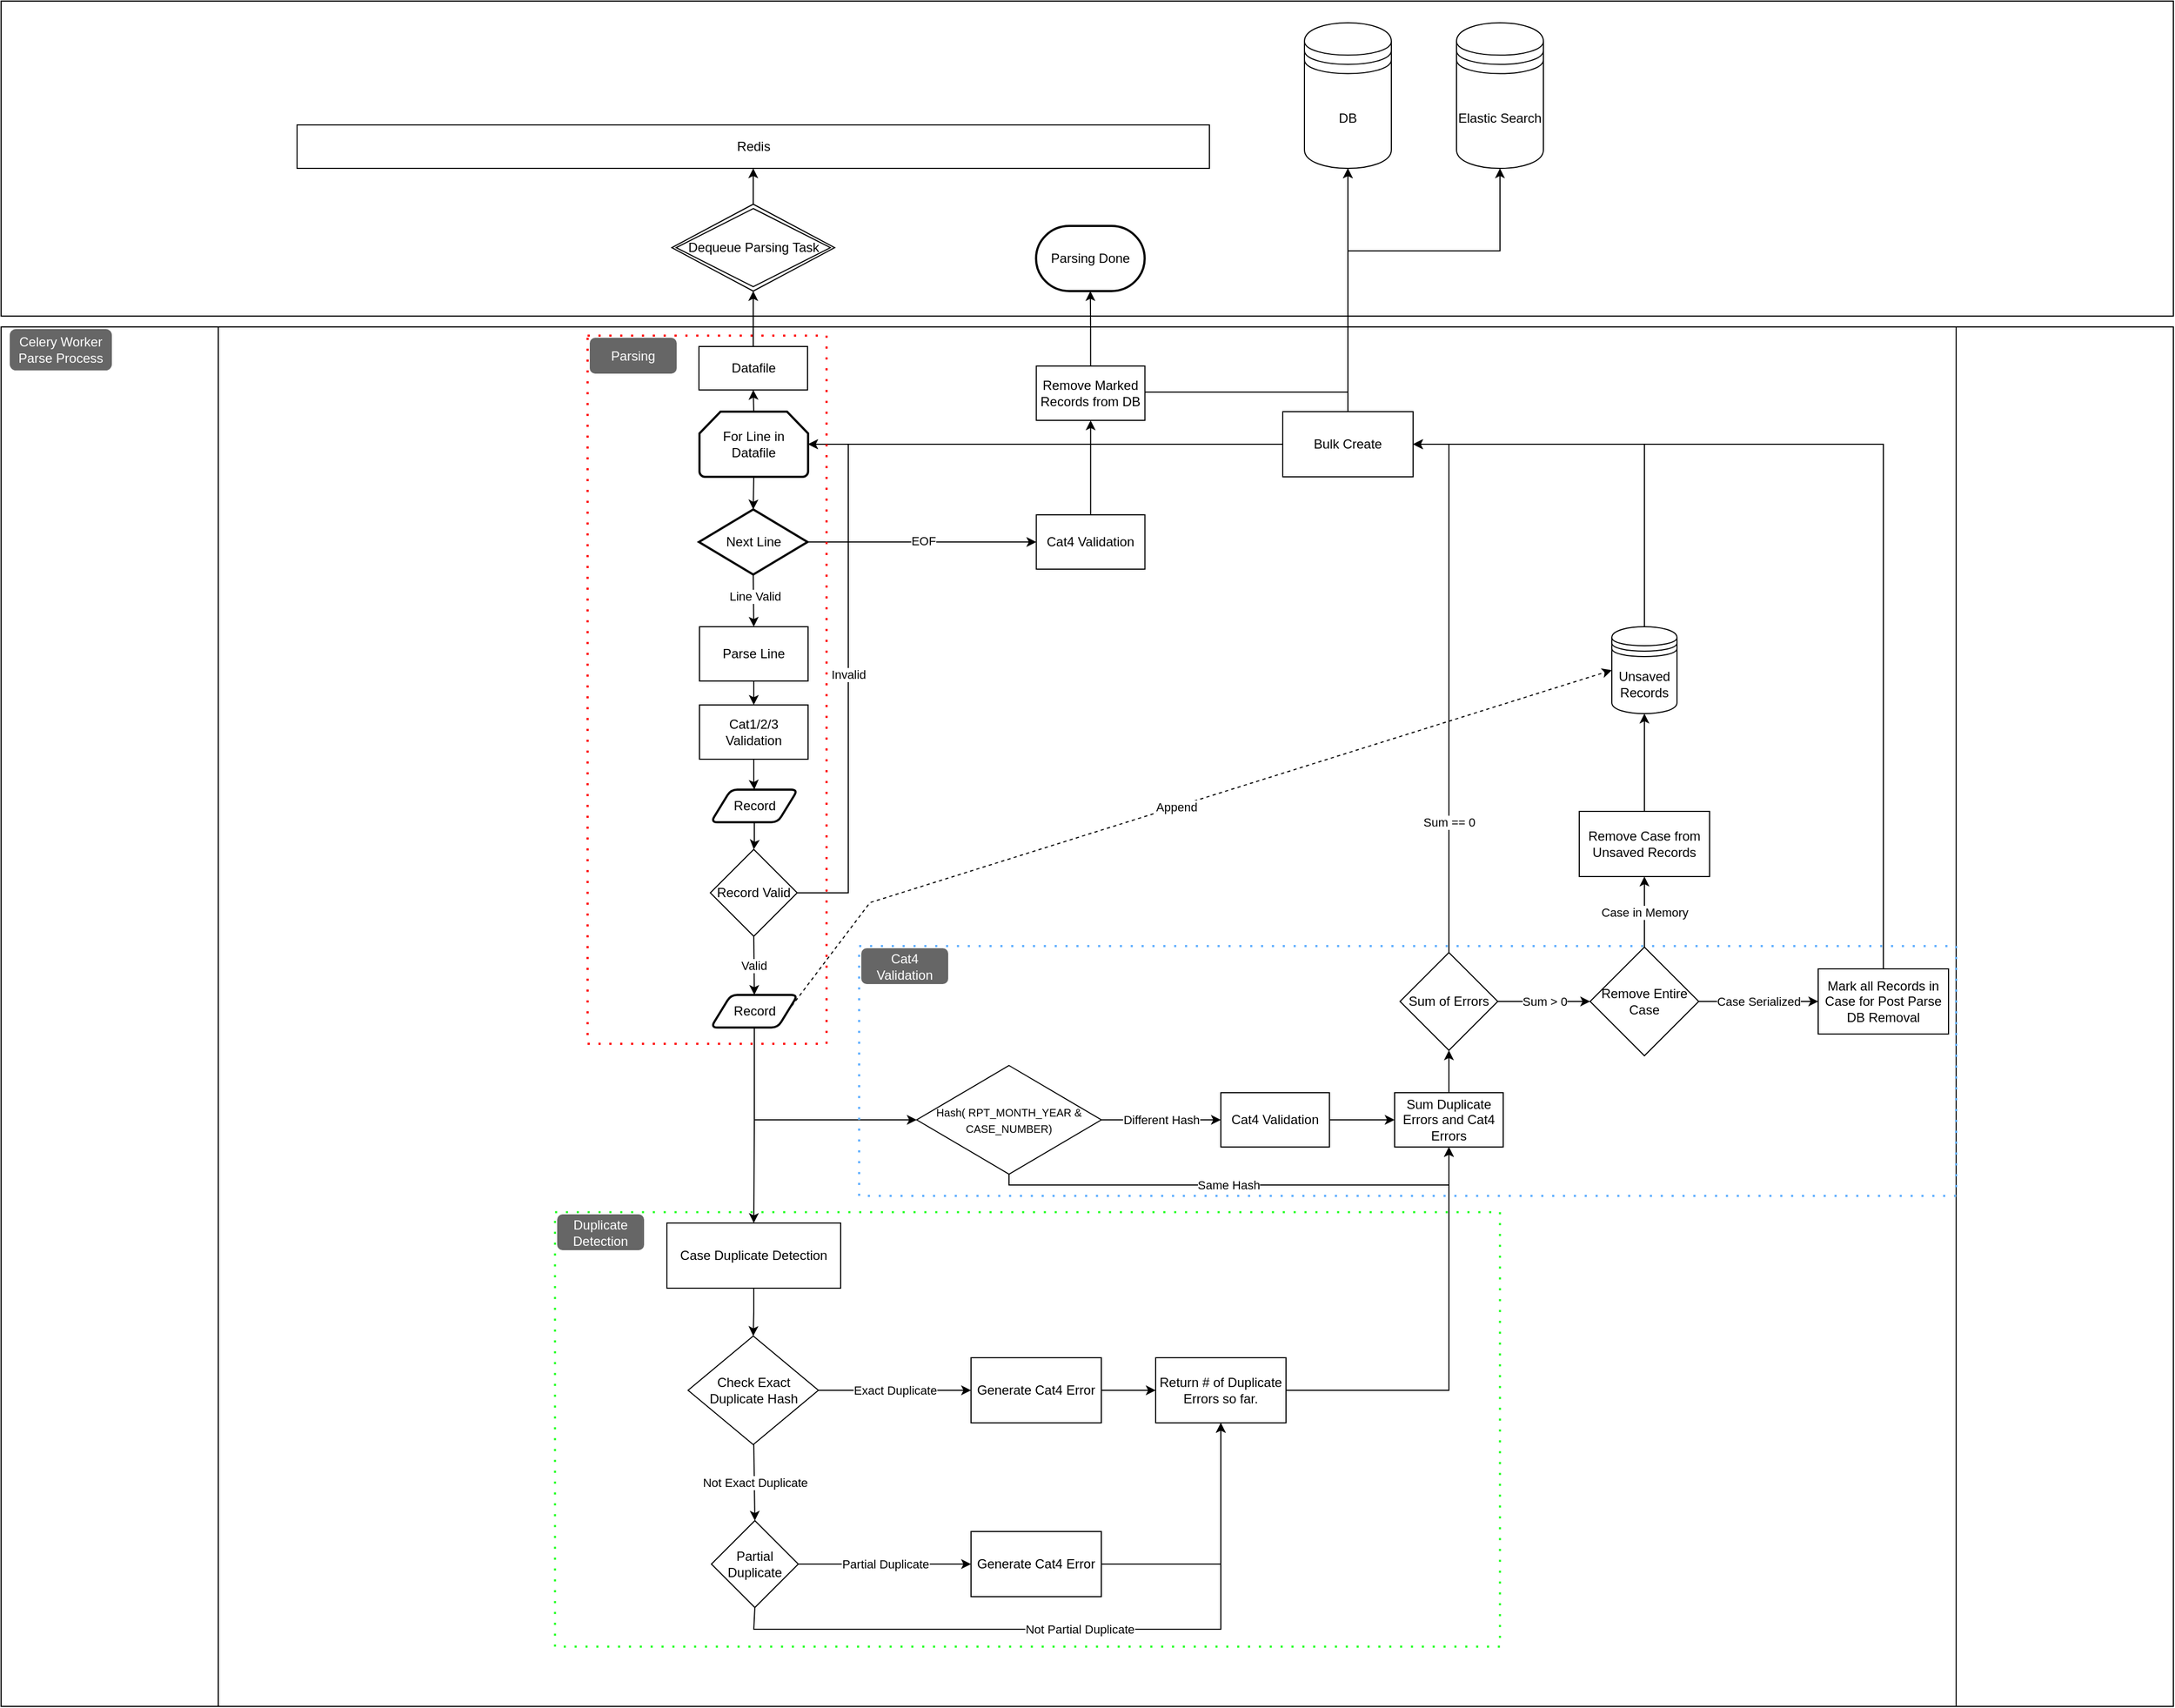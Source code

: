 <mxfile version="24.4.13" type="device">
  <diagram id="-KJ_ciVwihui17AxfiAG" name="Parsing Task">
    <mxGraphModel dx="2927" dy="2227" grid="1" gridSize="10" guides="1" tooltips="1" connect="1" arrows="1" fold="1" page="1" pageScale="1" pageWidth="850" pageHeight="1100" math="0" shadow="0">
      <root>
        <mxCell id="0" />
        <mxCell id="1" parent="0" />
        <mxCell id="3ZRQDreHkr-iCT3K_BOf-1" value="" style="rounded=0;whiteSpace=wrap;html=1;movable=0;resizable=0;rotatable=0;deletable=0;editable=0;locked=1;connectable=0;" vertex="1" parent="1">
          <mxGeometry y="-80" width="2000" height="290" as="geometry" />
        </mxCell>
        <mxCell id="ewmupL3WiR1WLfgVuEYn-21" value="" style="shape=process;whiteSpace=wrap;html=1;backgroundOutline=1;movable=0;resizable=0;rotatable=0;deletable=0;editable=0;locked=1;connectable=0;" parent="1" vertex="1">
          <mxGeometry y="220" width="2000" height="1270" as="geometry" />
        </mxCell>
        <mxCell id="ewmupL3WiR1WLfgVuEYn-1" value="Redis" style="whiteSpace=wrap;html=1;align=center;movable=0;resizable=0;rotatable=0;deletable=0;editable=0;locked=1;connectable=0;" parent="1" vertex="1">
          <mxGeometry x="272.5" y="34" width="840" height="40" as="geometry" />
        </mxCell>
        <mxCell id="ewmupL3WiR1WLfgVuEYn-3" value="" style="edgeStyle=orthogonalEdgeStyle;rounded=0;orthogonalLoop=1;jettySize=auto;html=1;movable=0;resizable=0;rotatable=0;deletable=0;editable=0;locked=1;connectable=0;" parent="1" source="ewmupL3WiR1WLfgVuEYn-2" target="ewmupL3WiR1WLfgVuEYn-1" edge="1">
          <mxGeometry relative="1" as="geometry" />
        </mxCell>
        <mxCell id="ewmupL3WiR1WLfgVuEYn-2" value="Dequeue Parsing Task" style="shape=rhombus;double=1;perimeter=rhombusPerimeter;whiteSpace=wrap;html=1;align=center;movable=0;resizable=0;rotatable=0;deletable=0;editable=0;locked=1;connectable=0;" parent="1" vertex="1">
          <mxGeometry x="617.5" y="107" width="150" height="80" as="geometry" />
        </mxCell>
        <mxCell id="ewmupL3WiR1WLfgVuEYn-5" value="" style="edgeStyle=orthogonalEdgeStyle;rounded=0;orthogonalLoop=1;jettySize=auto;html=1;entryX=0.5;entryY=1;entryDx=0;entryDy=0;exitX=0.5;exitY=0;exitDx=0;exitDy=0;movable=0;resizable=0;rotatable=0;deletable=0;editable=0;locked=1;connectable=0;" parent="1" source="ewmupL3WiR1WLfgVuEYn-7" target="ewmupL3WiR1WLfgVuEYn-2" edge="1">
          <mxGeometry relative="1" as="geometry">
            <mxPoint x="689" y="220" as="sourcePoint" />
            <mxPoint x="689" y="183" as="targetPoint" />
          </mxGeometry>
        </mxCell>
        <mxCell id="ewmupL3WiR1WLfgVuEYn-7" value="Datafile" style="whiteSpace=wrap;html=1;align=center;movable=0;resizable=0;rotatable=0;deletable=0;editable=0;locked=1;connectable=0;" parent="1" vertex="1">
          <mxGeometry x="642.5" y="238" width="100" height="40" as="geometry" />
        </mxCell>
        <mxCell id="ewmupL3WiR1WLfgVuEYn-28" style="edgeStyle=orthogonalEdgeStyle;rounded=0;orthogonalLoop=1;jettySize=auto;html=1;exitX=0.5;exitY=0;exitDx=0;exitDy=0;exitPerimeter=0;entryX=0.5;entryY=1;entryDx=0;entryDy=0;movable=0;resizable=0;rotatable=0;deletable=0;editable=0;locked=1;connectable=0;" parent="1" source="ewmupL3WiR1WLfgVuEYn-27" target="ewmupL3WiR1WLfgVuEYn-7" edge="1">
          <mxGeometry relative="1" as="geometry" />
        </mxCell>
        <mxCell id="ewmupL3WiR1WLfgVuEYn-27" value="For Line in Datafile" style="strokeWidth=2;html=1;shape=mxgraph.flowchart.loop_limit;whiteSpace=wrap;movable=0;resizable=0;rotatable=0;deletable=0;editable=0;locked=1;connectable=0;" parent="1" vertex="1">
          <mxGeometry x="643" y="298" width="100" height="60" as="geometry" />
        </mxCell>
        <mxCell id="ewmupL3WiR1WLfgVuEYn-29" value="Next Line" style="strokeWidth=2;html=1;shape=mxgraph.flowchart.decision;whiteSpace=wrap;movable=0;resizable=0;rotatable=0;deletable=0;editable=0;locked=1;connectable=0;" parent="1" vertex="1">
          <mxGeometry x="642.5" y="388" width="100" height="60" as="geometry" />
        </mxCell>
        <mxCell id="ewmupL3WiR1WLfgVuEYn-59" style="edgeStyle=orthogonalEdgeStyle;rounded=0;orthogonalLoop=1;jettySize=auto;html=1;exitX=0.5;exitY=1;exitDx=0;exitDy=0;entryX=0.5;entryY=0;entryDx=0;entryDy=0;movable=0;resizable=0;rotatable=0;deletable=0;editable=0;locked=1;connectable=0;" parent="1" source="ewmupL3WiR1WLfgVuEYn-36" target="ewmupL3WiR1WLfgVuEYn-56" edge="1">
          <mxGeometry relative="1" as="geometry">
            <mxPoint x="694" y="700" as="targetPoint" />
            <Array as="points">
              <mxPoint x="694" y="696" />
            </Array>
          </mxGeometry>
        </mxCell>
        <mxCell id="ewmupL3WiR1WLfgVuEYn-36" value="Record" style="shape=parallelogram;html=1;strokeWidth=2;perimeter=parallelogramPerimeter;whiteSpace=wrap;rounded=1;arcSize=12;size=0.23;movable=0;resizable=0;rotatable=0;deletable=0;editable=0;locked=1;connectable=0;" parent="1" vertex="1">
          <mxGeometry x="653.5" y="646" width="80" height="30" as="geometry" />
        </mxCell>
        <mxCell id="ewmupL3WiR1WLfgVuEYn-55" style="edgeStyle=orthogonalEdgeStyle;rounded=0;orthogonalLoop=1;jettySize=auto;html=1;exitX=0.5;exitY=1;exitDx=0;exitDy=0;movable=0;resizable=0;rotatable=0;deletable=0;editable=0;locked=1;connectable=0;" parent="1" source="ewmupL3WiR1WLfgVuEYn-53" target="ewmupL3WiR1WLfgVuEYn-36" edge="1">
          <mxGeometry relative="1" as="geometry" />
        </mxCell>
        <mxCell id="ewmupL3WiR1WLfgVuEYn-53" value="Cat1/2/3 Validation" style="html=1;dashed=0;whiteSpace=wrap;movable=0;resizable=0;rotatable=0;deletable=0;editable=0;locked=1;connectable=0;" parent="1" vertex="1">
          <mxGeometry x="643" y="568" width="100" height="50" as="geometry" />
        </mxCell>
        <mxCell id="ewmupL3WiR1WLfgVuEYn-56" value="Record Valid" style="rhombus;whiteSpace=wrap;html=1;movable=0;resizable=0;rotatable=0;deletable=0;editable=0;locked=1;connectable=0;" parent="1" vertex="1">
          <mxGeometry x="653" y="701" width="80" height="80" as="geometry" />
        </mxCell>
        <mxCell id="ewmupL3WiR1WLfgVuEYn-57" value="" style="endArrow=classic;html=1;rounded=0;exitX=1;exitY=0.5;exitDx=0;exitDy=0;entryX=1;entryY=0.5;entryDx=0;entryDy=0;entryPerimeter=0;edgeStyle=orthogonalEdgeStyle;movable=0;resizable=0;rotatable=0;deletable=0;editable=0;locked=1;connectable=0;" parent="1" source="ewmupL3WiR1WLfgVuEYn-56" target="ewmupL3WiR1WLfgVuEYn-27" edge="1">
          <mxGeometry relative="1" as="geometry">
            <mxPoint x="733" y="838" as="sourcePoint" />
            <mxPoint x="743" y="328" as="targetPoint" />
            <Array as="points">
              <mxPoint x="780" y="741" />
              <mxPoint x="780" y="328" />
            </Array>
          </mxGeometry>
        </mxCell>
        <mxCell id="ewmupL3WiR1WLfgVuEYn-58" value="Invalid" style="edgeLabel;resizable=0;html=1;;align=center;verticalAlign=middle;movable=0;rotatable=0;deletable=0;editable=0;locked=1;connectable=0;" parent="ewmupL3WiR1WLfgVuEYn-57" connectable="0" vertex="1">
          <mxGeometry relative="1" as="geometry" />
        </mxCell>
        <mxCell id="ewmupL3WiR1WLfgVuEYn-60" value="" style="endArrow=classic;html=1;rounded=0;entryX=0.5;entryY=0;entryDx=0;entryDy=0;movable=0;resizable=0;rotatable=0;deletable=0;editable=0;locked=1;connectable=0;" parent="1" target="ewmupL3WiR1WLfgVuEYn-64" edge="1">
          <mxGeometry relative="1" as="geometry">
            <mxPoint x="693" y="781" as="sourcePoint" />
            <mxPoint x="693" y="861" as="targetPoint" />
          </mxGeometry>
        </mxCell>
        <mxCell id="ewmupL3WiR1WLfgVuEYn-61" value="Valid" style="edgeLabel;resizable=0;html=1;;align=center;verticalAlign=middle;movable=0;rotatable=0;deletable=0;editable=0;locked=1;connectable=0;" parent="ewmupL3WiR1WLfgVuEYn-60" connectable="0" vertex="1">
          <mxGeometry relative="1" as="geometry" />
        </mxCell>
        <mxCell id="ewmupL3WiR1WLfgVuEYn-67" style="edgeStyle=orthogonalEdgeStyle;rounded=0;orthogonalLoop=1;jettySize=auto;html=1;exitX=0.5;exitY=1;exitDx=0;exitDy=0;entryX=0.5;entryY=0;entryDx=0;entryDy=0;movable=0;resizable=0;rotatable=0;deletable=0;editable=0;locked=1;connectable=0;" parent="1" source="ewmupL3WiR1WLfgVuEYn-64" target="ewmupL3WiR1WLfgVuEYn-92" edge="1">
          <mxGeometry relative="1" as="geometry">
            <mxPoint x="693.5" y="1016" as="targetPoint" />
          </mxGeometry>
        </mxCell>
        <mxCell id="3AymED0waVuNk4T0IiQ0-11" style="edgeStyle=orthogonalEdgeStyle;rounded=0;orthogonalLoop=1;jettySize=auto;html=1;exitX=0.5;exitY=1;exitDx=0;exitDy=0;entryX=0;entryY=0.5;entryDx=0;entryDy=0;movable=0;resizable=0;rotatable=0;deletable=0;editable=0;locked=1;connectable=0;" parent="1" source="ewmupL3WiR1WLfgVuEYn-64" target="ewmupL3WiR1WLfgVuEYn-74" edge="1">
          <mxGeometry relative="1" as="geometry" />
        </mxCell>
        <mxCell id="ewmupL3WiR1WLfgVuEYn-64" value="Record" style="shape=parallelogram;html=1;strokeWidth=2;perimeter=parallelogramPerimeter;whiteSpace=wrap;rounded=1;arcSize=12;size=0.23;movable=0;resizable=0;rotatable=0;deletable=0;editable=0;locked=1;connectable=0;" parent="1" vertex="1">
          <mxGeometry x="653.5" y="835" width="80" height="30" as="geometry" />
        </mxCell>
        <mxCell id="ewmupL3WiR1WLfgVuEYn-74" value="&lt;font style=&quot;font-size: 10px;&quot;&gt;Hash( RPT_MONTH_YEAR &amp;amp; CASE_NUMBER)&lt;/font&gt;" style="rhombus;whiteSpace=wrap;html=1;movable=0;resizable=0;rotatable=0;deletable=0;editable=0;locked=1;connectable=0;" parent="1" vertex="1">
          <mxGeometry x="843" y="900" width="170" height="100" as="geometry" />
        </mxCell>
        <mxCell id="ewmupL3WiR1WLfgVuEYn-78" value="" style="endArrow=classic;html=1;rounded=0;exitX=0.5;exitY=1;exitDx=0;exitDy=0;entryX=0.5;entryY=1;entryDx=0;entryDy=0;edgeStyle=orthogonalEdgeStyle;movable=0;resizable=0;rotatable=0;deletable=0;editable=0;locked=1;connectable=0;" parent="1" source="ewmupL3WiR1WLfgVuEYn-74" target="ewmupL3WiR1WLfgVuEYn-115" edge="1">
          <mxGeometry relative="1" as="geometry">
            <mxPoint x="903" y="823" as="sourcePoint" />
            <mxPoint x="913" y="508" as="targetPoint" />
          </mxGeometry>
        </mxCell>
        <mxCell id="ewmupL3WiR1WLfgVuEYn-79" value="Same Hash" style="edgeLabel;resizable=0;html=1;;align=center;verticalAlign=middle;movable=0;rotatable=0;deletable=0;editable=0;locked=1;connectable=0;" parent="ewmupL3WiR1WLfgVuEYn-78" connectable="0" vertex="1">
          <mxGeometry relative="1" as="geometry">
            <mxPoint x="-13" as="offset" />
          </mxGeometry>
        </mxCell>
        <mxCell id="ewmupL3WiR1WLfgVuEYn-86" value="" style="endArrow=classic;html=1;rounded=0;entryX=0;entryY=0.5;entryDx=0;entryDy=0;exitX=1;exitY=0.5;exitDx=0;exitDy=0;movable=0;resizable=0;rotatable=0;deletable=0;editable=0;locked=1;connectable=0;" parent="1" source="ewmupL3WiR1WLfgVuEYn-74" target="ewmupL3WiR1WLfgVuEYn-90" edge="1">
          <mxGeometry relative="1" as="geometry">
            <mxPoint x="1023" y="962" as="sourcePoint" />
            <mxPoint x="1024" y="1016" as="targetPoint" />
          </mxGeometry>
        </mxCell>
        <mxCell id="ewmupL3WiR1WLfgVuEYn-87" value="Different Hash" style="edgeLabel;resizable=0;html=1;;align=center;verticalAlign=middle;movable=0;rotatable=0;deletable=0;editable=0;locked=1;connectable=0;" parent="ewmupL3WiR1WLfgVuEYn-86" connectable="0" vertex="1">
          <mxGeometry relative="1" as="geometry" />
        </mxCell>
        <mxCell id="ewmupL3WiR1WLfgVuEYn-116" style="edgeStyle=orthogonalEdgeStyle;rounded=0;orthogonalLoop=1;jettySize=auto;html=1;exitX=1;exitY=0.5;exitDx=0;exitDy=0;movable=0;resizable=0;rotatable=0;deletable=0;editable=0;locked=1;connectable=0;" parent="1" source="ewmupL3WiR1WLfgVuEYn-90" target="ewmupL3WiR1WLfgVuEYn-115" edge="1">
          <mxGeometry relative="1" as="geometry" />
        </mxCell>
        <mxCell id="ewmupL3WiR1WLfgVuEYn-90" value="Cat4 Validation" style="html=1;dashed=0;whiteSpace=wrap;movable=0;resizable=0;rotatable=0;deletable=0;editable=0;locked=1;connectable=0;" parent="1" vertex="1">
          <mxGeometry x="1123" y="925" width="100" height="50" as="geometry" />
        </mxCell>
        <mxCell id="ewmupL3WiR1WLfgVuEYn-95" style="edgeStyle=orthogonalEdgeStyle;rounded=0;orthogonalLoop=1;jettySize=auto;html=1;exitX=0.5;exitY=1;exitDx=0;exitDy=0;entryX=0.5;entryY=0;entryDx=0;entryDy=0;movable=0;resizable=0;rotatable=0;deletable=0;editable=0;locked=1;connectable=0;" parent="1" source="ewmupL3WiR1WLfgVuEYn-92" target="ewmupL3WiR1WLfgVuEYn-101" edge="1">
          <mxGeometry relative="1" as="geometry">
            <mxPoint x="692.5" y="1145" as="targetPoint" />
          </mxGeometry>
        </mxCell>
        <mxCell id="ewmupL3WiR1WLfgVuEYn-92" value="Case Duplicate Detection" style="rounded=0;whiteSpace=wrap;html=1;movable=0;resizable=0;rotatable=0;deletable=0;editable=0;locked=1;connectable=0;" parent="1" vertex="1">
          <mxGeometry x="613" y="1045" width="160" height="60" as="geometry" />
        </mxCell>
        <mxCell id="ewmupL3WiR1WLfgVuEYn-101" value="Check Exact Duplicate Hash" style="shape=rhombus;html=1;dashed=0;whiteSpace=wrap;perimeter=rhombusPerimeter;movable=0;resizable=0;rotatable=0;deletable=0;editable=0;locked=1;connectable=0;" parent="1" vertex="1">
          <mxGeometry x="632.5" y="1149" width="120" height="100" as="geometry" />
        </mxCell>
        <mxCell id="ewmupL3WiR1WLfgVuEYn-105" value="" style="endArrow=classic;html=1;rounded=0;entryX=0.5;entryY=0;entryDx=0;entryDy=0;movable=0;resizable=0;rotatable=0;deletable=0;editable=0;locked=1;connectable=0;" parent="1" target="ewmupL3WiR1WLfgVuEYn-110" edge="1">
          <mxGeometry relative="1" as="geometry">
            <mxPoint x="693" y="1249" as="sourcePoint" />
            <mxPoint x="693" y="1319" as="targetPoint" />
          </mxGeometry>
        </mxCell>
        <mxCell id="ewmupL3WiR1WLfgVuEYn-106" value="Not Exact Duplicate" style="edgeLabel;resizable=0;html=1;;align=center;verticalAlign=middle;movable=0;rotatable=0;deletable=0;editable=0;locked=1;connectable=0;" parent="ewmupL3WiR1WLfgVuEYn-105" connectable="0" vertex="1">
          <mxGeometry relative="1" as="geometry" />
        </mxCell>
        <mxCell id="ewmupL3WiR1WLfgVuEYn-107" value="" style="endArrow=classic;html=1;rounded=0;exitX=1;exitY=0.5;exitDx=0;exitDy=0;entryX=0;entryY=0.5;entryDx=0;entryDy=0;movable=0;resizable=0;rotatable=0;deletable=0;editable=0;locked=1;connectable=0;" parent="1" source="ewmupL3WiR1WLfgVuEYn-101" target="ewmupL3WiR1WLfgVuEYn-109" edge="1">
          <mxGeometry relative="1" as="geometry">
            <mxPoint x="818.25" y="1199" as="sourcePoint" />
            <mxPoint x="893" y="1199" as="targetPoint" />
          </mxGeometry>
        </mxCell>
        <mxCell id="ewmupL3WiR1WLfgVuEYn-108" value="&lt;div&gt;Exact Duplicate&lt;br&gt;&lt;/div&gt;" style="edgeLabel;resizable=0;html=1;;align=center;verticalAlign=middle;movable=0;rotatable=0;deletable=0;editable=0;locked=1;connectable=0;" parent="ewmupL3WiR1WLfgVuEYn-107" connectable="0" vertex="1">
          <mxGeometry relative="1" as="geometry" />
        </mxCell>
        <mxCell id="ewmupL3WiR1WLfgVuEYn-112" style="edgeStyle=orthogonalEdgeStyle;rounded=0;orthogonalLoop=1;jettySize=auto;html=1;exitX=1;exitY=0.5;exitDx=0;exitDy=0;entryX=0;entryY=0.5;entryDx=0;entryDy=0;movable=0;resizable=0;rotatable=0;deletable=0;editable=0;locked=1;connectable=0;" parent="1" source="ewmupL3WiR1WLfgVuEYn-109" target="ewmupL3WiR1WLfgVuEYn-111" edge="1">
          <mxGeometry relative="1" as="geometry" />
        </mxCell>
        <mxCell id="ewmupL3WiR1WLfgVuEYn-109" value="Generate Cat4 Error" style="rounded=0;whiteSpace=wrap;html=1;movable=0;resizable=0;rotatable=0;deletable=0;editable=0;locked=1;connectable=0;" parent="1" vertex="1">
          <mxGeometry x="893" y="1169" width="120" height="60" as="geometry" />
        </mxCell>
        <mxCell id="ewmupL3WiR1WLfgVuEYn-110" value="Partial Duplicate" style="rhombus;whiteSpace=wrap;html=1;movable=0;resizable=0;rotatable=0;deletable=0;editable=0;locked=1;connectable=0;" parent="1" vertex="1">
          <mxGeometry x="654" y="1319" width="80" height="80" as="geometry" />
        </mxCell>
        <mxCell id="ewmupL3WiR1WLfgVuEYn-117" style="edgeStyle=orthogonalEdgeStyle;rounded=0;orthogonalLoop=1;jettySize=auto;html=1;exitX=1;exitY=0.5;exitDx=0;exitDy=0;entryX=0.5;entryY=1;entryDx=0;entryDy=0;movable=0;resizable=0;rotatable=0;deletable=0;editable=0;locked=1;connectable=0;" parent="1" source="ewmupL3WiR1WLfgVuEYn-111" target="ewmupL3WiR1WLfgVuEYn-115" edge="1">
          <mxGeometry relative="1" as="geometry" />
        </mxCell>
        <mxCell id="ewmupL3WiR1WLfgVuEYn-111" value="Return # of Duplicate Errors so far." style="rounded=0;whiteSpace=wrap;html=1;movable=0;resizable=0;rotatable=0;deletable=0;editable=0;locked=1;connectable=0;" parent="1" vertex="1">
          <mxGeometry x="1063" y="1169" width="120" height="60" as="geometry" />
        </mxCell>
        <mxCell id="ewmupL3WiR1WLfgVuEYn-125" style="edgeStyle=orthogonalEdgeStyle;rounded=0;orthogonalLoop=1;jettySize=auto;html=1;exitX=0.5;exitY=0;exitDx=0;exitDy=0;entryX=0.5;entryY=1;entryDx=0;entryDy=0;movable=0;resizable=0;rotatable=0;deletable=0;editable=0;locked=1;connectable=0;" parent="1" source="ewmupL3WiR1WLfgVuEYn-115" target="ewmupL3WiR1WLfgVuEYn-124" edge="1">
          <mxGeometry relative="1" as="geometry" />
        </mxCell>
        <mxCell id="ewmupL3WiR1WLfgVuEYn-115" value="Sum Duplicate Errors and Cat4 Errors" style="html=1;dashed=0;whiteSpace=wrap;movable=0;resizable=0;rotatable=0;deletable=0;editable=0;locked=1;connectable=0;" parent="1" vertex="1">
          <mxGeometry x="1283" y="925" width="100" height="50" as="geometry" />
        </mxCell>
        <mxCell id="ewmupL3WiR1WLfgVuEYn-118" value="" style="endArrow=classic;html=1;rounded=0;exitX=1;exitY=0.5;exitDx=0;exitDy=0;entryX=0;entryY=0.5;entryDx=0;entryDy=0;movable=0;resizable=0;rotatable=0;deletable=0;editable=0;locked=1;connectable=0;" parent="1" source="ewmupL3WiR1WLfgVuEYn-110" target="ewmupL3WiR1WLfgVuEYn-120" edge="1">
          <mxGeometry relative="1" as="geometry">
            <mxPoint x="797.5" y="1359" as="sourcePoint" />
            <mxPoint x="863" y="1359" as="targetPoint" />
          </mxGeometry>
        </mxCell>
        <mxCell id="ewmupL3WiR1WLfgVuEYn-119" value="Partial Duplicate" style="edgeLabel;resizable=0;html=1;;align=center;verticalAlign=middle;movable=0;rotatable=0;deletable=0;editable=0;locked=1;connectable=0;" parent="ewmupL3WiR1WLfgVuEYn-118" connectable="0" vertex="1">
          <mxGeometry relative="1" as="geometry" />
        </mxCell>
        <mxCell id="ewmupL3WiR1WLfgVuEYn-121" style="edgeStyle=orthogonalEdgeStyle;rounded=0;orthogonalLoop=1;jettySize=auto;html=1;exitX=1;exitY=0.5;exitDx=0;exitDy=0;movable=0;resizable=0;rotatable=0;deletable=0;editable=0;locked=1;connectable=0;" parent="1" source="ewmupL3WiR1WLfgVuEYn-120" target="ewmupL3WiR1WLfgVuEYn-111" edge="1">
          <mxGeometry relative="1" as="geometry" />
        </mxCell>
        <mxCell id="ewmupL3WiR1WLfgVuEYn-120" value="Generate Cat4 Error" style="rounded=0;whiteSpace=wrap;html=1;movable=0;resizable=0;rotatable=0;deletable=0;editable=0;locked=1;connectable=0;" parent="1" vertex="1">
          <mxGeometry x="893" y="1329" width="120" height="60" as="geometry" />
        </mxCell>
        <mxCell id="ewmupL3WiR1WLfgVuEYn-122" value="" style="endArrow=classic;html=1;rounded=0;exitX=0.5;exitY=1;exitDx=0;exitDy=0;entryX=0.5;entryY=1;entryDx=0;entryDy=0;movable=0;resizable=0;rotatable=0;deletable=0;editable=0;locked=1;connectable=0;" parent="1" source="ewmupL3WiR1WLfgVuEYn-110" target="ewmupL3WiR1WLfgVuEYn-111" edge="1">
          <mxGeometry relative="1" as="geometry">
            <mxPoint x="703" y="1429" as="sourcePoint" />
            <mxPoint x="1093" y="1279" as="targetPoint" />
            <Array as="points">
              <mxPoint x="693" y="1419" />
              <mxPoint x="1123" y="1419" />
            </Array>
          </mxGeometry>
        </mxCell>
        <mxCell id="ewmupL3WiR1WLfgVuEYn-123" value="Not Partial Duplicate" style="edgeLabel;resizable=0;html=1;;align=center;verticalAlign=middle;movable=0;rotatable=0;deletable=0;editable=0;locked=1;connectable=0;" parent="ewmupL3WiR1WLfgVuEYn-122" connectable="0" vertex="1">
          <mxGeometry relative="1" as="geometry" />
        </mxCell>
        <mxCell id="ewmupL3WiR1WLfgVuEYn-124" value="Sum of Errors" style="rhombus;whiteSpace=wrap;html=1;movable=0;resizable=0;rotatable=0;deletable=0;editable=0;locked=1;connectable=0;" parent="1" vertex="1">
          <mxGeometry x="1288" y="796" width="90" height="90" as="geometry" />
        </mxCell>
        <mxCell id="ewmupL3WiR1WLfgVuEYn-126" value="" style="endArrow=classic;html=1;rounded=0;exitX=0.5;exitY=0;exitDx=0;exitDy=0;entryX=1;entryY=0.5;entryDx=0;entryDy=0;edgeStyle=orthogonalEdgeStyle;movable=0;resizable=0;rotatable=0;deletable=0;editable=0;locked=1;connectable=0;" parent="1" source="ewmupL3WiR1WLfgVuEYn-124" target="3AymED0waVuNk4T0IiQ0-7" edge="1">
          <mxGeometry relative="1" as="geometry">
            <mxPoint x="1328" y="683" as="sourcePoint" />
            <mxPoint x="1143" y="209" as="targetPoint" />
          </mxGeometry>
        </mxCell>
        <mxCell id="ewmupL3WiR1WLfgVuEYn-127" value="Sum == 0" style="edgeLabel;resizable=0;html=1;;align=center;verticalAlign=middle;movable=0;rotatable=0;deletable=0;editable=0;locked=1;connectable=0;" parent="ewmupL3WiR1WLfgVuEYn-126" connectable="0" vertex="1">
          <mxGeometry relative="1" as="geometry">
            <mxPoint y="130" as="offset" />
          </mxGeometry>
        </mxCell>
        <mxCell id="ewmupL3WiR1WLfgVuEYn-128" value="" style="endArrow=classic;html=1;rounded=0;exitX=1;exitY=0.5;exitDx=0;exitDy=0;entryX=0;entryY=0.5;entryDx=0;entryDy=0;movable=0;resizable=0;rotatable=0;deletable=0;editable=0;locked=1;connectable=0;" parent="1" source="ewmupL3WiR1WLfgVuEYn-124" target="ewmupL3WiR1WLfgVuEYn-131" edge="1">
          <mxGeometry relative="1" as="geometry">
            <mxPoint x="1413" y="840.5" as="sourcePoint" />
            <mxPoint x="1563" y="841" as="targetPoint" />
          </mxGeometry>
        </mxCell>
        <mxCell id="ewmupL3WiR1WLfgVuEYn-129" value="&lt;div&gt;Sum &amp;gt; 0&lt;br&gt;&lt;/div&gt;" style="edgeLabel;resizable=0;html=1;;align=center;verticalAlign=middle;movable=0;rotatable=0;deletable=0;editable=0;locked=1;connectable=0;" parent="ewmupL3WiR1WLfgVuEYn-128" connectable="0" vertex="1">
          <mxGeometry relative="1" as="geometry" />
        </mxCell>
        <mxCell id="ewmupL3WiR1WLfgVuEYn-131" value="Remove Entire Case" style="shape=rhombus;html=1;dashed=0;whiteSpace=wrap;perimeter=rhombusPerimeter;movable=0;resizable=0;rotatable=0;deletable=0;editable=0;locked=1;connectable=0;" parent="1" vertex="1">
          <mxGeometry x="1463" y="791" width="100" height="100" as="geometry" />
        </mxCell>
        <mxCell id="ewmupL3WiR1WLfgVuEYn-132" value="" style="endArrow=classic;html=1;rounded=0;exitX=0.5;exitY=0;exitDx=0;exitDy=0;movable=0;resizable=0;rotatable=0;deletable=0;editable=0;locked=1;connectable=0;" parent="1" source="ewmupL3WiR1WLfgVuEYn-131" edge="1">
          <mxGeometry relative="1" as="geometry">
            <mxPoint x="1593" y="840.5" as="sourcePoint" />
            <mxPoint x="1513" y="726" as="targetPoint" />
          </mxGeometry>
        </mxCell>
        <mxCell id="ewmupL3WiR1WLfgVuEYn-133" value="Case in Memory" style="edgeLabel;resizable=0;html=1;;align=center;verticalAlign=middle;movable=0;rotatable=0;deletable=0;editable=0;locked=1;connectable=0;" parent="ewmupL3WiR1WLfgVuEYn-132" connectable="0" vertex="1">
          <mxGeometry relative="1" as="geometry" />
        </mxCell>
        <mxCell id="ewmupL3WiR1WLfgVuEYn-134" value="Remove Case from Unsaved Records" style="rounded=0;whiteSpace=wrap;html=1;movable=0;resizable=0;rotatable=0;deletable=0;editable=0;locked=1;connectable=0;" parent="1" vertex="1">
          <mxGeometry x="1453" y="666" width="120" height="60" as="geometry" />
        </mxCell>
        <mxCell id="ewmupL3WiR1WLfgVuEYn-135" value="" style="endArrow=classic;html=1;rounded=0;exitX=1;exitY=0.5;exitDx=0;exitDy=0;entryX=0;entryY=0.5;entryDx=0;entryDy=0;movable=0;resizable=0;rotatable=0;deletable=0;editable=0;locked=1;connectable=0;" parent="1" source="ewmupL3WiR1WLfgVuEYn-131" target="ewmupL3WiR1WLfgVuEYn-137" edge="1">
          <mxGeometry relative="1" as="geometry">
            <mxPoint x="1603" y="846" as="sourcePoint" />
            <mxPoint x="1673" y="841" as="targetPoint" />
          </mxGeometry>
        </mxCell>
        <mxCell id="ewmupL3WiR1WLfgVuEYn-136" value="Case Serialized" style="edgeLabel;resizable=0;html=1;;align=center;verticalAlign=middle;movable=0;rotatable=0;deletable=0;editable=0;locked=1;connectable=0;" parent="ewmupL3WiR1WLfgVuEYn-135" connectable="0" vertex="1">
          <mxGeometry relative="1" as="geometry" />
        </mxCell>
        <mxCell id="ewmupL3WiR1WLfgVuEYn-137" value="Mark all Records in Case for Post Parse DB Removal" style="rounded=0;whiteSpace=wrap;html=1;movable=0;resizable=0;rotatable=0;deletable=0;editable=0;locked=1;connectable=0;" parent="1" vertex="1">
          <mxGeometry x="1673" y="811" width="120" height="60" as="geometry" />
        </mxCell>
        <mxCell id="ewmupL3WiR1WLfgVuEYn-138" style="edgeStyle=orthogonalEdgeStyle;rounded=0;orthogonalLoop=1;jettySize=auto;html=1;exitX=0.5;exitY=0;exitDx=0;exitDy=0;entryX=1;entryY=0.5;entryDx=0;entryDy=0;movable=0;resizable=0;rotatable=0;deletable=0;editable=0;locked=1;connectable=0;" parent="1" source="ewmupL3WiR1WLfgVuEYn-63" target="3AymED0waVuNk4T0IiQ0-7" edge="1">
          <mxGeometry relative="1" as="geometry" />
        </mxCell>
        <mxCell id="ewmupL3WiR1WLfgVuEYn-139" style="edgeStyle=orthogonalEdgeStyle;rounded=0;orthogonalLoop=1;jettySize=auto;html=1;exitX=0.5;exitY=0;exitDx=0;exitDy=0;entryX=1;entryY=0.5;entryDx=0;entryDy=0;movable=0;resizable=0;rotatable=0;deletable=0;editable=0;locked=1;connectable=0;" parent="1" source="ewmupL3WiR1WLfgVuEYn-137" target="3AymED0waVuNk4T0IiQ0-7" edge="1">
          <mxGeometry relative="1" as="geometry" />
        </mxCell>
        <mxCell id="ewmupL3WiR1WLfgVuEYn-143" style="edgeStyle=orthogonalEdgeStyle;rounded=0;orthogonalLoop=1;jettySize=auto;html=1;exitX=0.5;exitY=1;exitDx=0;exitDy=0;entryX=0.5;entryY=0;entryDx=0;entryDy=0;movable=0;resizable=0;rotatable=0;deletable=0;editable=0;locked=1;connectable=0;" parent="1" source="ewmupL3WiR1WLfgVuEYn-140" target="ewmupL3WiR1WLfgVuEYn-53" edge="1">
          <mxGeometry relative="1" as="geometry" />
        </mxCell>
        <mxCell id="ewmupL3WiR1WLfgVuEYn-140" value="Parse Line" style="html=1;dashed=0;whiteSpace=wrap;movable=0;resizable=0;rotatable=0;deletable=0;editable=0;locked=1;connectable=0;" parent="1" vertex="1">
          <mxGeometry x="643" y="496" width="100" height="50" as="geometry" />
        </mxCell>
        <mxCell id="ewmupL3WiR1WLfgVuEYn-144" style="edgeStyle=orthogonalEdgeStyle;rounded=0;orthogonalLoop=1;jettySize=auto;html=1;exitX=0.5;exitY=1;exitDx=0;exitDy=0;exitPerimeter=0;entryX=0.5;entryY=0;entryDx=0;entryDy=0;entryPerimeter=0;movable=0;resizable=0;rotatable=0;deletable=0;editable=0;locked=1;connectable=0;" parent="1" source="ewmupL3WiR1WLfgVuEYn-27" target="ewmupL3WiR1WLfgVuEYn-29" edge="1">
          <mxGeometry relative="1" as="geometry" />
        </mxCell>
        <mxCell id="ewmupL3WiR1WLfgVuEYn-145" value="" style="endArrow=classic;html=1;rounded=0;entryX=0.5;entryY=0;entryDx=0;entryDy=0;exitX=0.5;exitY=1;exitDx=0;exitDy=0;exitPerimeter=0;movable=0;resizable=0;rotatable=0;deletable=0;editable=0;locked=1;connectable=0;" parent="1" source="ewmupL3WiR1WLfgVuEYn-29" target="ewmupL3WiR1WLfgVuEYn-140" edge="1">
          <mxGeometry relative="1" as="geometry">
            <mxPoint x="689.25" y="458" as="sourcePoint" />
            <mxPoint x="690.25" y="512" as="targetPoint" />
          </mxGeometry>
        </mxCell>
        <mxCell id="ewmupL3WiR1WLfgVuEYn-146" value="Line Valid" style="edgeLabel;resizable=0;html=1;;align=center;verticalAlign=middle;movable=0;rotatable=0;deletable=0;editable=0;locked=1;connectable=0;" parent="ewmupL3WiR1WLfgVuEYn-145" connectable="0" vertex="1">
          <mxGeometry relative="1" as="geometry">
            <mxPoint x="1" y="-4" as="offset" />
          </mxGeometry>
        </mxCell>
        <mxCell id="ewmupL3WiR1WLfgVuEYn-150" value="" style="endArrow=classic;html=1;rounded=0;exitX=1;exitY=0.5;exitDx=0;exitDy=0;exitPerimeter=0;entryX=0;entryY=0.5;entryDx=0;entryDy=0;movable=0;resizable=0;rotatable=0;deletable=0;editable=0;locked=1;connectable=0;" parent="1" source="ewmupL3WiR1WLfgVuEYn-29" target="ewmupL3WiR1WLfgVuEYn-153" edge="1">
          <mxGeometry relative="1" as="geometry">
            <mxPoint x="554" y="408" as="sourcePoint" />
            <mxPoint x="554" y="418" as="targetPoint" />
          </mxGeometry>
        </mxCell>
        <mxCell id="ewmupL3WiR1WLfgVuEYn-151" value="EOF" style="edgeLabel;resizable=0;html=1;;align=center;verticalAlign=middle;movable=0;rotatable=0;deletable=0;editable=0;locked=1;connectable=0;" parent="ewmupL3WiR1WLfgVuEYn-150" connectable="0" vertex="1">
          <mxGeometry relative="1" as="geometry">
            <mxPoint x="1" y="-1" as="offset" />
          </mxGeometry>
        </mxCell>
        <mxCell id="3AymED0waVuNk4T0IiQ0-14" style="edgeStyle=orthogonalEdgeStyle;rounded=0;orthogonalLoop=1;jettySize=auto;html=1;exitX=0.5;exitY=0;exitDx=0;exitDy=0;entryX=0.5;entryY=1;entryDx=0;entryDy=0;movable=0;resizable=0;rotatable=0;deletable=0;editable=0;locked=1;connectable=0;" parent="1" source="ewmupL3WiR1WLfgVuEYn-153" target="ewmupL3WiR1WLfgVuEYn-154" edge="1">
          <mxGeometry relative="1" as="geometry" />
        </mxCell>
        <mxCell id="ewmupL3WiR1WLfgVuEYn-153" value="Cat4 Validation" style="html=1;dashed=0;whiteSpace=wrap;movable=0;resizable=0;rotatable=0;deletable=0;editable=0;locked=1;connectable=0;" parent="1" vertex="1">
          <mxGeometry x="953.13" y="393" width="100" height="50" as="geometry" />
        </mxCell>
        <mxCell id="3AymED0waVuNk4T0IiQ0-16" style="edgeStyle=orthogonalEdgeStyle;rounded=0;orthogonalLoop=1;jettySize=auto;html=1;exitX=1;exitY=0.5;exitDx=0;exitDy=0;entryX=0.5;entryY=1;entryDx=0;entryDy=0;movable=0;resizable=0;rotatable=0;deletable=0;editable=0;locked=1;connectable=0;" parent="1" source="ewmupL3WiR1WLfgVuEYn-154" target="3AymED0waVuNk4T0IiQ0-8" edge="1">
          <mxGeometry relative="1" as="geometry">
            <Array as="points">
              <mxPoint x="1053" y="280" />
              <mxPoint x="1240" y="280" />
            </Array>
          </mxGeometry>
        </mxCell>
        <mxCell id="ewmupL3WiR1WLfgVuEYn-154" value="Remove Marked Records from DB" style="html=1;dashed=0;whiteSpace=wrap;movable=0;resizable=0;rotatable=0;deletable=0;editable=0;locked=1;connectable=0;" parent="1" vertex="1">
          <mxGeometry x="953.13" y="256" width="100" height="50" as="geometry" />
        </mxCell>
        <mxCell id="ewmupL3WiR1WLfgVuEYn-156" value="Parsing Done" style="strokeWidth=2;html=1;shape=mxgraph.flowchart.terminator;whiteSpace=wrap;movable=0;resizable=0;rotatable=0;deletable=0;editable=0;locked=1;connectable=0;" parent="1" vertex="1">
          <mxGeometry x="952.88" y="127" width="100" height="60" as="geometry" />
        </mxCell>
        <mxCell id="3AymED0waVuNk4T0IiQ0-5" value="" style="edgeStyle=orthogonalEdgeStyle;rounded=0;orthogonalLoop=1;jettySize=auto;html=1;exitX=0.5;exitY=0;exitDx=0;exitDy=0;entryX=0.5;entryY=1;entryDx=0;entryDy=0;movable=0;resizable=0;rotatable=0;deletable=0;editable=0;locked=1;connectable=0;" parent="1" source="ewmupL3WiR1WLfgVuEYn-134" target="ewmupL3WiR1WLfgVuEYn-63" edge="1">
          <mxGeometry relative="1" as="geometry">
            <mxPoint x="1513" y="666" as="sourcePoint" />
            <mxPoint x="743" y="328" as="targetPoint" />
          </mxGeometry>
        </mxCell>
        <mxCell id="ewmupL3WiR1WLfgVuEYn-63" value="Unsaved Records" style="shape=datastore;whiteSpace=wrap;html=1;movable=0;resizable=0;rotatable=0;deletable=0;editable=0;locked=1;connectable=0;" parent="1" vertex="1">
          <mxGeometry x="1483" y="496" width="60" height="80" as="geometry" />
        </mxCell>
        <mxCell id="3AymED0waVuNk4T0IiQ0-9" style="edgeStyle=orthogonalEdgeStyle;rounded=0;orthogonalLoop=1;jettySize=auto;html=1;exitX=0.5;exitY=0;exitDx=0;exitDy=0;entryX=0.5;entryY=1;entryDx=0;entryDy=0;movable=0;resizable=0;rotatable=0;deletable=0;editable=0;locked=1;connectable=0;" parent="1" source="3AymED0waVuNk4T0IiQ0-7" target="3AymED0waVuNk4T0IiQ0-8" edge="1">
          <mxGeometry relative="1" as="geometry" />
        </mxCell>
        <mxCell id="3ZRQDreHkr-iCT3K_BOf-4" style="edgeStyle=orthogonalEdgeStyle;rounded=0;orthogonalLoop=1;jettySize=auto;html=1;exitX=0.5;exitY=0;exitDx=0;exitDy=0;entryX=0.5;entryY=1;entryDx=0;entryDy=0;movable=0;resizable=0;rotatable=0;deletable=0;editable=0;locked=1;connectable=0;" edge="1" parent="1" source="3AymED0waVuNk4T0IiQ0-7" target="3ZRQDreHkr-iCT3K_BOf-2">
          <mxGeometry relative="1" as="geometry">
            <Array as="points">
              <mxPoint x="1240" y="150" />
              <mxPoint x="1380" y="150" />
            </Array>
          </mxGeometry>
        </mxCell>
        <mxCell id="3AymED0waVuNk4T0IiQ0-7" value="Bulk Create" style="rounded=0;whiteSpace=wrap;html=1;movable=0;resizable=0;rotatable=0;deletable=0;editable=0;locked=1;connectable=0;" parent="1" vertex="1">
          <mxGeometry x="1180" y="298" width="120" height="60" as="geometry" />
        </mxCell>
        <mxCell id="3AymED0waVuNk4T0IiQ0-8" value="DB" style="shape=datastore;whiteSpace=wrap;html=1;movable=0;resizable=0;rotatable=0;deletable=0;editable=0;locked=1;connectable=0;" parent="1" vertex="1">
          <mxGeometry x="1200" y="-60" width="80" height="134" as="geometry" />
        </mxCell>
        <mxCell id="3AymED0waVuNk4T0IiQ0-15" style="edgeStyle=orthogonalEdgeStyle;rounded=0;orthogonalLoop=1;jettySize=auto;html=1;exitX=0.5;exitY=0;exitDx=0;exitDy=0;entryX=0.5;entryY=1;entryDx=0;entryDy=0;entryPerimeter=0;movable=0;resizable=0;rotatable=0;deletable=0;editable=0;locked=1;connectable=0;" parent="1" source="ewmupL3WiR1WLfgVuEYn-154" target="ewmupL3WiR1WLfgVuEYn-156" edge="1">
          <mxGeometry relative="1" as="geometry" />
        </mxCell>
        <mxCell id="3AymED0waVuNk4T0IiQ0-18" value="" style="endArrow=classic;html=1;rounded=0;exitX=1;exitY=0.5;exitDx=0;exitDy=0;entryX=0;entryY=0.5;entryDx=0;entryDy=0;movable=0;resizable=0;rotatable=0;deletable=0;editable=0;locked=1;connectable=0;dashed=1;" parent="1" source="ewmupL3WiR1WLfgVuEYn-64" target="ewmupL3WiR1WLfgVuEYn-63" edge="1">
          <mxGeometry relative="1" as="geometry">
            <mxPoint x="767.5" y="849.5" as="sourcePoint" />
            <mxPoint x="852.5" y="849.5" as="targetPoint" />
            <Array as="points">
              <mxPoint x="800" y="750" />
            </Array>
          </mxGeometry>
        </mxCell>
        <mxCell id="3AymED0waVuNk4T0IiQ0-19" value="&lt;div&gt;Append&lt;br&gt;&lt;/div&gt;" style="edgeLabel;resizable=0;html=1;;align=center;verticalAlign=middle;movable=0;rotatable=0;deletable=0;editable=0;locked=1;connectable=0;" parent="3AymED0waVuNk4T0IiQ0-18" connectable="0" vertex="1">
          <mxGeometry relative="1" as="geometry" />
        </mxCell>
        <mxCell id="3AymED0waVuNk4T0IiQ0-20" style="edgeStyle=orthogonalEdgeStyle;rounded=0;orthogonalLoop=1;jettySize=auto;html=1;exitX=0;exitY=0.5;exitDx=0;exitDy=0;entryX=1;entryY=0.5;entryDx=0;entryDy=0;entryPerimeter=0;movable=0;resizable=0;rotatable=0;deletable=0;editable=0;locked=1;connectable=0;" parent="1" source="3AymED0waVuNk4T0IiQ0-7" target="ewmupL3WiR1WLfgVuEYn-27" edge="1">
          <mxGeometry relative="1" as="geometry" />
        </mxCell>
        <mxCell id="3AymED0waVuNk4T0IiQ0-23" value="" style="rounded=0;whiteSpace=wrap;html=1;fillColor=none;strokeWidth=2;strokeColor=#33FF33;movable=0;resizable=0;rotatable=0;deletable=0;editable=0;locked=1;connectable=0;dashed=1;dashPattern=1 4;" parent="1" vertex="1">
          <mxGeometry x="510" y="1035" width="870" height="400" as="geometry" />
        </mxCell>
        <mxCell id="3AymED0waVuNk4T0IiQ0-24" value="" style="rounded=0;whiteSpace=wrap;html=1;fillColor=none;strokeWidth=2;strokeColor=#FF0000;movable=0;resizable=0;rotatable=0;deletable=0;editable=0;locked=1;connectable=0;dashed=1;dashPattern=1 4;" parent="1" vertex="1">
          <mxGeometry x="540" y="228" width="220" height="652" as="geometry" />
        </mxCell>
        <mxCell id="3AymED0waVuNk4T0IiQ0-25" value="" style="rounded=0;whiteSpace=wrap;html=1;fillColor=none;strokeWidth=2;strokeColor=#66B2FF;movable=0;resizable=0;rotatable=0;deletable=0;editable=0;locked=1;connectable=0;dashed=1;dashPattern=1 4;" parent="1" vertex="1">
          <mxGeometry x="790" y="790" width="1010" height="230" as="geometry" />
        </mxCell>
        <mxCell id="3AymED0waVuNk4T0IiQ0-27" value="Duplicate Detection" style="rounded=1;align=center;fillColor=#666666;strokeColor=none;html=1;whiteSpace=wrap;fontColor=#FFFFFF;fontSize=12;movable=0;resizable=0;rotatable=0;deletable=0;editable=0;locked=1;connectable=0;" parent="1" vertex="1">
          <mxGeometry x="512" y="1037" width="80" height="33" as="geometry" />
        </mxCell>
        <mxCell id="3AymED0waVuNk4T0IiQ0-28" value="Cat4 Validation" style="rounded=1;align=center;fillColor=#666666;strokeColor=none;html=1;whiteSpace=wrap;fontColor=#FFFFFF;fontSize=12;movable=0;resizable=0;rotatable=0;deletable=0;editable=0;locked=1;connectable=0;" parent="1" vertex="1">
          <mxGeometry x="792" y="792" width="80" height="33" as="geometry" />
        </mxCell>
        <mxCell id="3AymED0waVuNk4T0IiQ0-29" value="Parsing" style="rounded=1;align=center;fillColor=#666666;strokeColor=none;html=1;whiteSpace=wrap;fontColor=#FFFFFF;fontSize=12;movable=0;resizable=0;rotatable=0;deletable=0;editable=0;locked=1;connectable=0;labelBackgroundColor=none;" parent="1" vertex="1">
          <mxGeometry x="542" y="230" width="80" height="33" as="geometry" />
        </mxCell>
        <mxCell id="7Q8NobiStSOWQlG7HXNN-1" value="Celery Worker Parse Process" style="rounded=1;align=center;fillColor=#666666;strokeColor=none;html=1;whiteSpace=wrap;fontColor=#FFFFFF;fontSize=12;movable=0;resizable=0;rotatable=0;deletable=0;editable=0;locked=1;connectable=0;labelBackgroundColor=none;" parent="1" vertex="1">
          <mxGeometry x="8" y="222" width="94" height="38" as="geometry" />
        </mxCell>
        <mxCell id="3ZRQDreHkr-iCT3K_BOf-2" value="Elastic Search" style="shape=datastore;whiteSpace=wrap;html=1;movable=0;resizable=0;rotatable=0;deletable=0;editable=0;locked=1;connectable=0;" vertex="1" parent="1">
          <mxGeometry x="1340" y="-60" width="80" height="134" as="geometry" />
        </mxCell>
      </root>
    </mxGraphModel>
  </diagram>
</mxfile>
